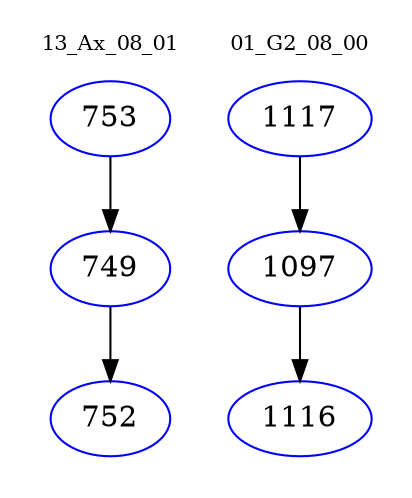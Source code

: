 digraph{
subgraph cluster_0 {
color = white
label = "13_Ax_08_01";
fontsize=10;
T0_753 [label="753", color="blue"]
T0_753 -> T0_749 [color="black"]
T0_749 [label="749", color="blue"]
T0_749 -> T0_752 [color="black"]
T0_752 [label="752", color="blue"]
}
subgraph cluster_1 {
color = white
label = "01_G2_08_00";
fontsize=10;
T1_1117 [label="1117", color="blue"]
T1_1117 -> T1_1097 [color="black"]
T1_1097 [label="1097", color="blue"]
T1_1097 -> T1_1116 [color="black"]
T1_1116 [label="1116", color="blue"]
}
}
